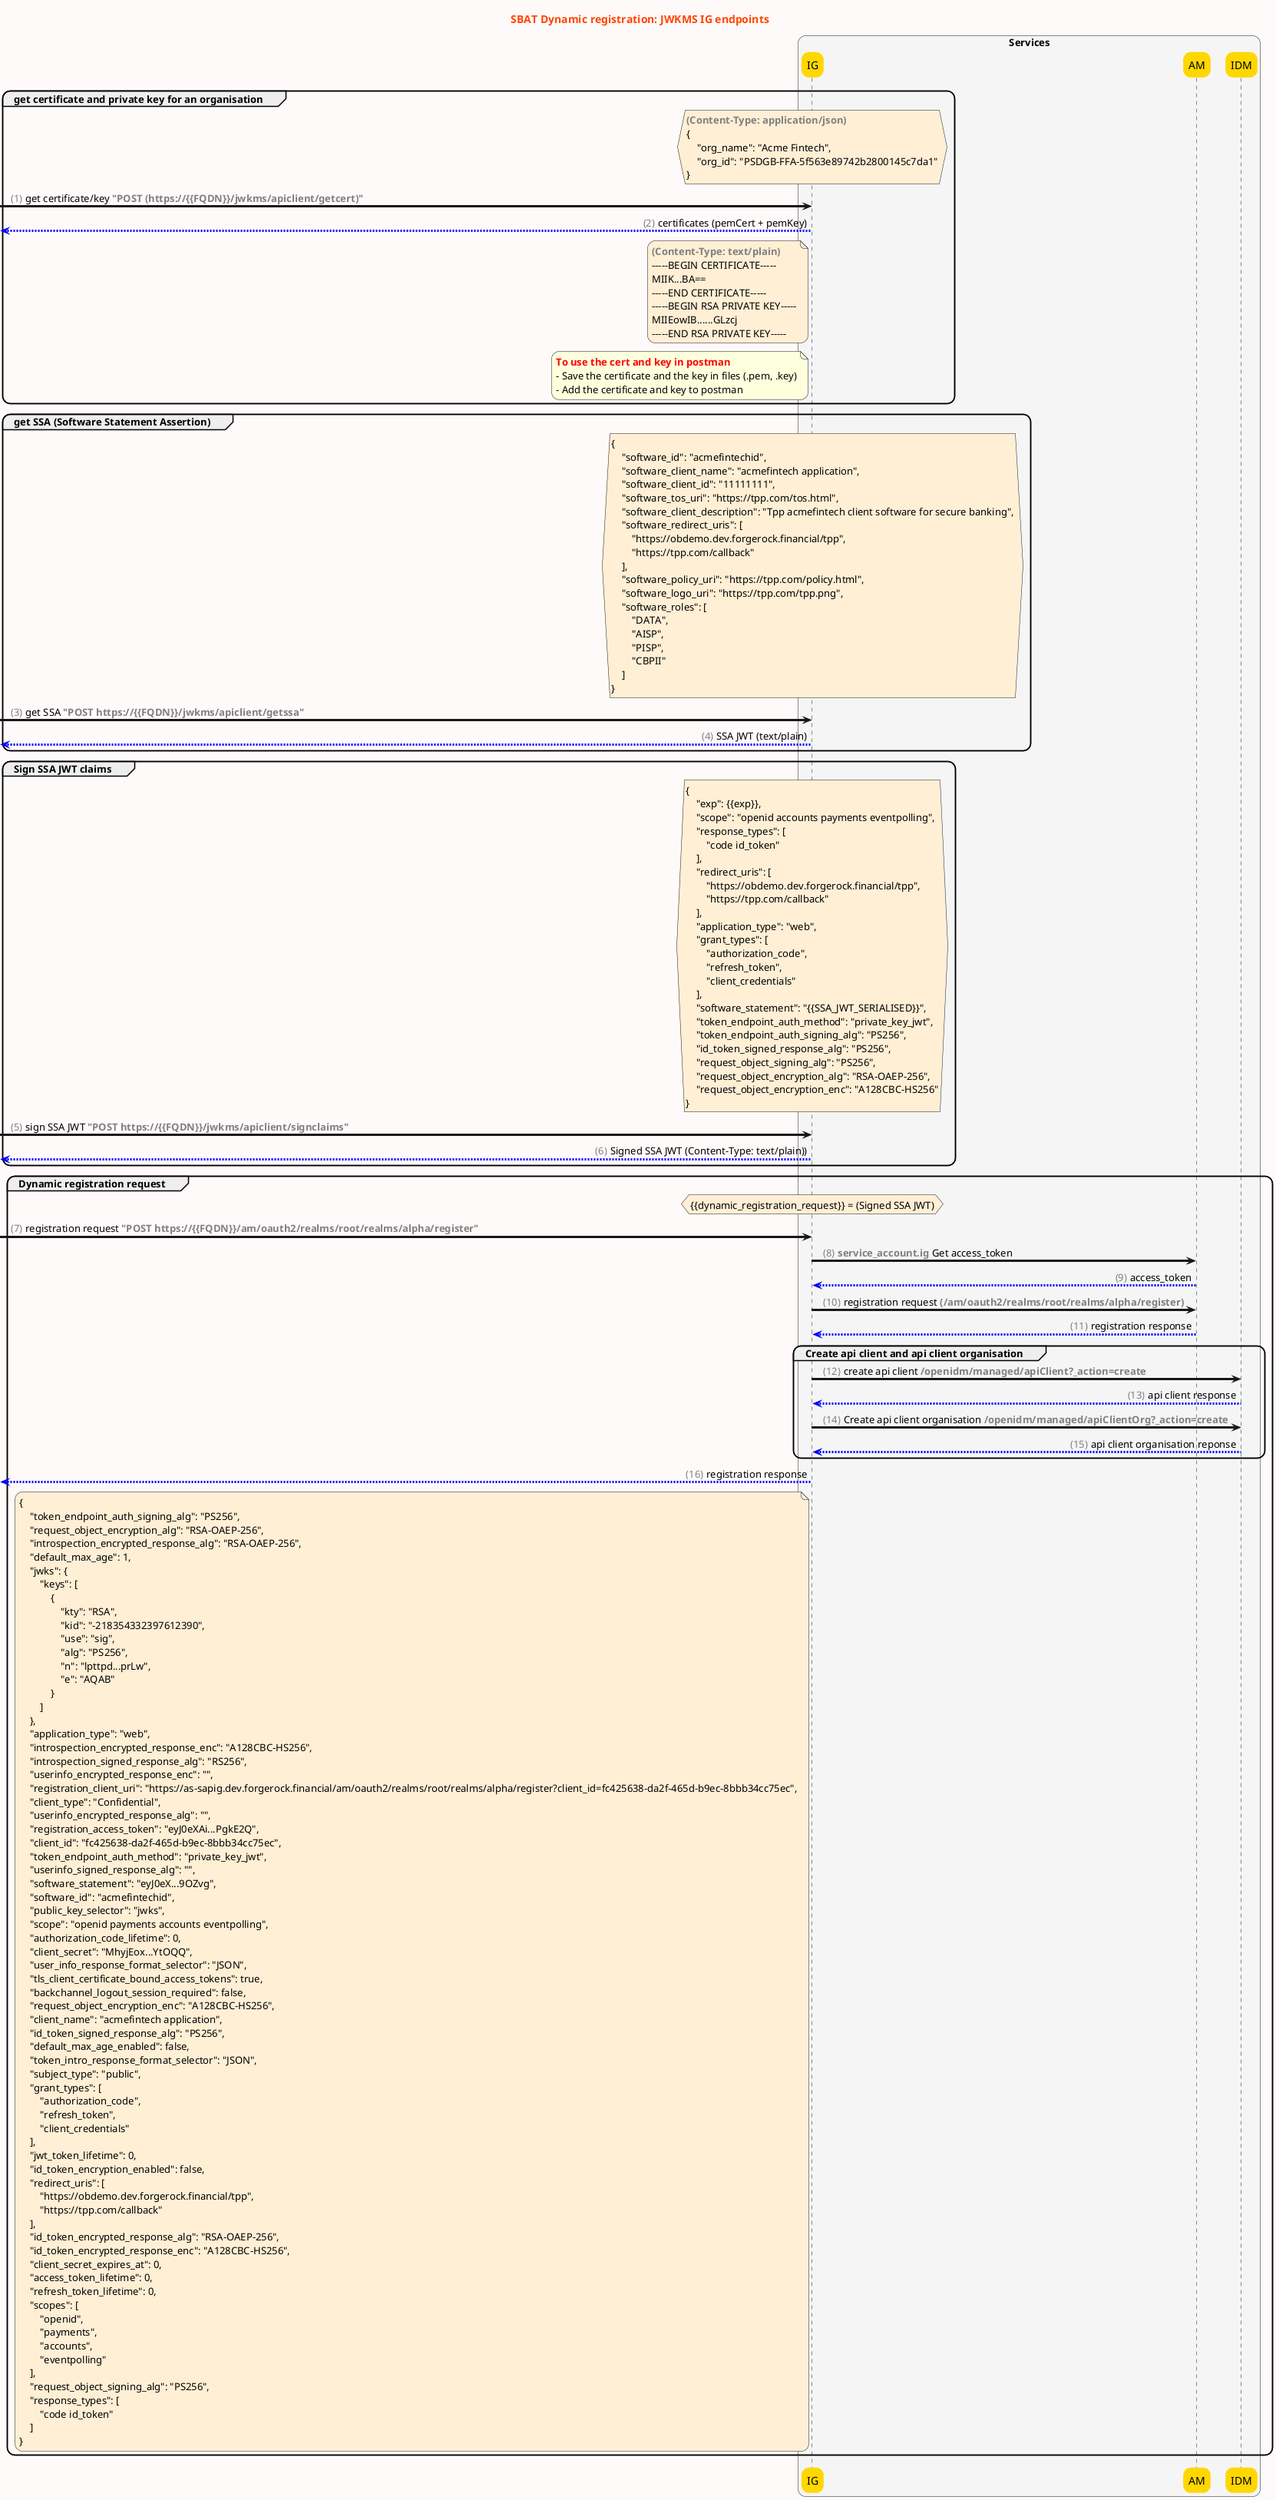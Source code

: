 @startuml
title <font color=orangered>SBAT Dynamic registration: JWKMS IG endpoints
' config '
skinparam backgroundColor #snow
skinparam sequenceArrowThickness 3
skinparam roundcorner 20
skinparam sequenceMessageAlign direction
skinparam sequence {
    ParticipantBorderColor gold
}
box "Services" #whitesmoke
    participant IG #gold
    participant AM #gold
    participant IDM #gold
end box

autonumber "<font color=grey>  (##)"

group get certificate and private key for an organisation
    hnote over IG #papayawhip
        **<font color=grey>(Content-Type: application/json)</font>**
        {
            "org_name": "Acme Fintech",
            "org_id": "PSDGB-FFA-5f563e89742b2800145c7da1"
        }
    end hnote
    [-> IG: get certificate/key **<font color=grey>"POST (https://{{FQDN}}/jwkms/apiclient/getcert)"</font>**
    IG -[#0000FF]->[: certificates (pemCert + pemKey)
    note left of IG #papayawhip
        **<font color=grey>(Content-Type: text/plain)</font>**
        ~--~--~-BEGIN CERTIFICATE~--~--~-
        MIIK...BA==
        ~--~--~-END CERTIFICATE~--~--~-
        ~--~--~-BEGIN RSA PRIVATE KEY~--~--~-
        MIIEowIB......GLzcj
        ~--~--~-END RSA PRIVATE KEY~--~--~-
    end note
    note left of IG
        **<font color=red>To use the cert and key in postman</font>**
        - Save the certificate and the key in files (.pem, .key)
        - Add the certificate and key to postman
    end note
end group
group get SSA (Software Statement Assertion)
    hnote over IG #papayawhip
    {
        "software_id": "acmefintechid",
        "software_client_name": "acmefintech application",
        "software_client_id": "11111111",
        "software_tos_uri": "https://tpp.com/tos.html",
        "software_client_description": "Tpp acmefintech client software for secure banking",
        "software_redirect_uris": [
            "https://obdemo.dev.forgerock.financial/tpp",
            "https://tpp.com/callback"
        ],
        "software_policy_uri": "https://tpp.com/policy.html",
        "software_logo_uri": "https://tpp.com/tpp.png",
        "software_roles": [
            "DATA",
            "AISP",
            "PISP",
            "CBPII"
        ]
    }
    end hnote
    [-> IG: get SSA **<font color=grey>"POST https://{{FQDN}}/jwkms/apiclient/getssa"</font>**
    IG -[#0000FF]->[: SSA JWT (text/plain)
end group
group Sign SSA JWT claims
    hnote over IG #papayawhip
    {
        "exp": {{exp}},
        "scope": "openid accounts payments eventpolling",
        "response_types": [
            "code id_token"
        ],
        "redirect_uris": [
            "https://obdemo.dev.forgerock.financial/tpp",
            "https://tpp.com/callback"
        ],
        "application_type": "web",
        "grant_types": [
            "authorization_code",
            "refresh_token",
            "client_credentials"
        ],
        "software_statement": "{{SSA_JWT_SERIALISED}}",
        "token_endpoint_auth_method": "private_key_jwt",
        "token_endpoint_auth_signing_alg": "PS256",
        "id_token_signed_response_alg": "PS256",
        "request_object_signing_alg": "PS256",
        "request_object_encryption_alg": "RSA-OAEP-256",
        "request_object_encryption_enc": "A128CBC-HS256"
    }
    end hnote
    [-> IG: sign SSA JWT **<font color=grey>"POST https://{{FQDN}}/jwkms/apiclient/signclaims"</font>**
    IG -[#0000FF]->[: Signed SSA JWT (Content-Type: text/plain))
end group
group Dynamic registration request
    hnote over IG #papayawhip
    {{dynamic_registration_request}} = (Signed SSA JWT)
    end hnote
    [-> IG: registration request **<font color=grey>"POST https://{{FQDN}}/am/oauth2/realms/root/realms/alpha/register"</font>**
    IG -> AM: **<font color=grey>service_account.ig</font>** Get access_token
    AM -[#0000FF]-> IG: access_token
    IG -> AM: registration request **<font color=grey>(/am/oauth2/realms/root/realms/alpha/register)</font>**
    AM -[#0000FF]-> IG: registration response
    group Create api client and api client organisation
        IG -> IDM: create api client **<font color=grey>/openidm/managed/apiClient?_action=create</font>**
        IDM -[#0000FF]-> IG: api client response
        IG -> IDM: Create api client organisation **<font color=grey>/openidm/managed/apiClientOrg?_action=create</font>**
        IDM -[#0000FF]-> IG: api client organisation reponse
    end group
    IG -[#0000FF]->[: registration response
    note left of IG #papayawhip
    {
        "token_endpoint_auth_signing_alg": "PS256",
        "request_object_encryption_alg": "RSA-OAEP-256",
        "introspection_encrypted_response_alg": "RSA-OAEP-256",
        "default_max_age": 1,
        "jwks": {
            "keys": [
                {
                    "kty": "RSA",
                    "kid": "-218354332397612390",
                    "use": "sig",
                    "alg": "PS256",
                    "n": "lpttpd...prLw",
                    "e": "AQAB"
                }
            ]
        },
        "application_type": "web",
        "introspection_encrypted_response_enc": "A128CBC-HS256",
        "introspection_signed_response_alg": "RS256",
        "userinfo_encrypted_response_enc": "",
        "registration_client_uri": "https://as-sapig.dev.forgerock.financial/am/oauth2/realms/root/realms/alpha/register?client_id=fc425638-da2f-465d-b9ec-8bbb34cc75ec",
        "client_type": "Confidential",
        "userinfo_encrypted_response_alg": "",
        "registration_access_token": "eyJ0eXAi...PgkE2Q",
        "client_id": "fc425638-da2f-465d-b9ec-8bbb34cc75ec",
        "token_endpoint_auth_method": "private_key_jwt",
        "userinfo_signed_response_alg": "",
        "software_statement": "eyJ0eX...9OZvg",
        "software_id": "acmefintechid",
        "public_key_selector": "jwks",
        "scope": "openid payments accounts eventpolling",
        "authorization_code_lifetime": 0,
        "client_secret": "MhyjEox...YtOQQ",
        "user_info_response_format_selector": "JSON",
        "tls_client_certificate_bound_access_tokens": true,
        "backchannel_logout_session_required": false,
        "request_object_encryption_enc": "A128CBC-HS256",
        "client_name": "acmefintech application",
        "id_token_signed_response_alg": "PS256",
        "default_max_age_enabled": false,
        "token_intro_response_format_selector": "JSON",
        "subject_type": "public",
        "grant_types": [
            "authorization_code",
            "refresh_token",
            "client_credentials"
        ],
        "jwt_token_lifetime": 0,
        "id_token_encryption_enabled": false,
        "redirect_uris": [
            "https://obdemo.dev.forgerock.financial/tpp",
            "https://tpp.com/callback"
        ],
        "id_token_encrypted_response_alg": "RSA-OAEP-256",
        "id_token_encrypted_response_enc": "A128CBC-HS256",
        "client_secret_expires_at": 0,
        "access_token_lifetime": 0,
        "refresh_token_lifetime": 0,
        "scopes": [
            "openid",
            "payments",
            "accounts",
            "eventpolling"
        ],
        "request_object_signing_alg": "PS256",
        "response_types": [
            "code id_token"
        ]
    }
    end note
end group
@enduml
